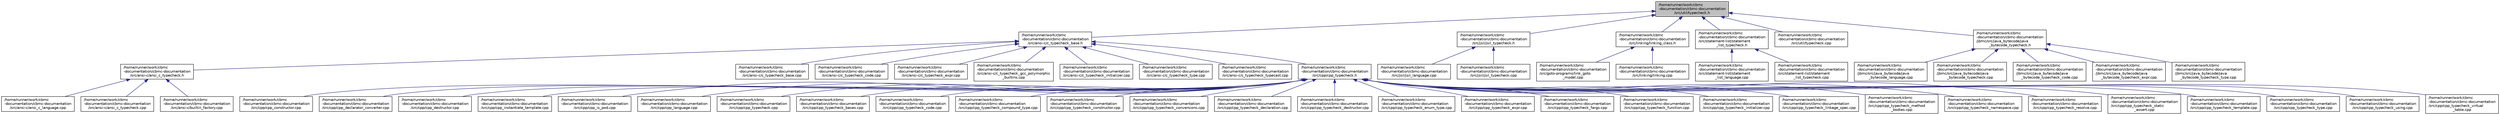 digraph "/home/runner/work/cbmc-documentation/cbmc-documentation/src/util/typecheck.h"
{
 // LATEX_PDF_SIZE
  bgcolor="transparent";
  edge [fontname="Helvetica",fontsize="10",labelfontname="Helvetica",labelfontsize="10"];
  node [fontname="Helvetica",fontsize="10",shape=record];
  Node1 [label="/home/runner/work/cbmc\l-documentation/cbmc-documentation\l/src/util/typecheck.h",height=0.2,width=0.4,color="black", fillcolor="grey75", style="filled", fontcolor="black",tooltip=" "];
  Node1 -> Node2 [dir="back",color="midnightblue",fontsize="10",style="solid",fontname="Helvetica"];
  Node2 [label="/home/runner/work/cbmc\l-documentation/cbmc-documentation\l/src/ansi-c/c_typecheck_base.h",height=0.2,width=0.4,color="black",URL="$c__typecheck__base_8h.html",tooltip=" "];
  Node2 -> Node3 [dir="back",color="midnightblue",fontsize="10",style="solid",fontname="Helvetica"];
  Node3 [label="/home/runner/work/cbmc\l-documentation/cbmc-documentation\l/src/ansi-c/ansi_c_typecheck.h",height=0.2,width=0.4,color="black",URL="$ansi__c__typecheck_8h.html",tooltip=" "];
  Node3 -> Node4 [dir="back",color="midnightblue",fontsize="10",style="solid",fontname="Helvetica"];
  Node4 [label="/home/runner/work/cbmc\l-documentation/cbmc-documentation\l/src/ansi-c/ansi_c_language.cpp",height=0.2,width=0.4,color="black",URL="$ansi__c__language_8cpp.html",tooltip=" "];
  Node3 -> Node5 [dir="back",color="midnightblue",fontsize="10",style="solid",fontname="Helvetica"];
  Node5 [label="/home/runner/work/cbmc\l-documentation/cbmc-documentation\l/src/ansi-c/ansi_c_typecheck.cpp",height=0.2,width=0.4,color="black",URL="$ansi__c__typecheck_8cpp.html",tooltip=" "];
  Node3 -> Node6 [dir="back",color="midnightblue",fontsize="10",style="solid",fontname="Helvetica"];
  Node6 [label="/home/runner/work/cbmc\l-documentation/cbmc-documentation\l/src/ansi-c/builtin_factory.cpp",height=0.2,width=0.4,color="black",URL="$builtin__factory_8cpp.html",tooltip=" "];
  Node2 -> Node7 [dir="back",color="midnightblue",fontsize="10",style="solid",fontname="Helvetica"];
  Node7 [label="/home/runner/work/cbmc\l-documentation/cbmc-documentation\l/src/ansi-c/c_typecheck_base.cpp",height=0.2,width=0.4,color="black",URL="$c__typecheck__base_8cpp.html",tooltip=" "];
  Node2 -> Node8 [dir="back",color="midnightblue",fontsize="10",style="solid",fontname="Helvetica"];
  Node8 [label="/home/runner/work/cbmc\l-documentation/cbmc-documentation\l/src/ansi-c/c_typecheck_code.cpp",height=0.2,width=0.4,color="black",URL="$c__typecheck__code_8cpp.html",tooltip=" "];
  Node2 -> Node9 [dir="back",color="midnightblue",fontsize="10",style="solid",fontname="Helvetica"];
  Node9 [label="/home/runner/work/cbmc\l-documentation/cbmc-documentation\l/src/ansi-c/c_typecheck_expr.cpp",height=0.2,width=0.4,color="black",URL="$c__typecheck__expr_8cpp.html",tooltip=" "];
  Node2 -> Node10 [dir="back",color="midnightblue",fontsize="10",style="solid",fontname="Helvetica"];
  Node10 [label="/home/runner/work/cbmc\l-documentation/cbmc-documentation\l/src/ansi-c/c_typecheck_gcc_polymorphic\l_builtins.cpp",height=0.2,width=0.4,color="black",URL="$c__typecheck__gcc__polymorphic__builtins_8cpp.html",tooltip=" "];
  Node2 -> Node11 [dir="back",color="midnightblue",fontsize="10",style="solid",fontname="Helvetica"];
  Node11 [label="/home/runner/work/cbmc\l-documentation/cbmc-documentation\l/src/ansi-c/c_typecheck_initializer.cpp",height=0.2,width=0.4,color="black",URL="$c__typecheck__initializer_8cpp.html",tooltip=" "];
  Node2 -> Node12 [dir="back",color="midnightblue",fontsize="10",style="solid",fontname="Helvetica"];
  Node12 [label="/home/runner/work/cbmc\l-documentation/cbmc-documentation\l/src/ansi-c/c_typecheck_type.cpp",height=0.2,width=0.4,color="black",URL="$c__typecheck__type_8cpp.html",tooltip=" "];
  Node2 -> Node13 [dir="back",color="midnightblue",fontsize="10",style="solid",fontname="Helvetica"];
  Node13 [label="/home/runner/work/cbmc\l-documentation/cbmc-documentation\l/src/ansi-c/c_typecheck_typecast.cpp",height=0.2,width=0.4,color="black",URL="$c__typecheck__typecast_8cpp.html",tooltip=" "];
  Node2 -> Node14 [dir="back",color="midnightblue",fontsize="10",style="solid",fontname="Helvetica"];
  Node14 [label="/home/runner/work/cbmc\l-documentation/cbmc-documentation\l/src/cpp/cpp_typecheck.h",height=0.2,width=0.4,color="black",URL="$cpp__typecheck_8h.html",tooltip=" "];
  Node14 -> Node15 [dir="back",color="midnightblue",fontsize="10",style="solid",fontname="Helvetica"];
  Node15 [label="/home/runner/work/cbmc\l-documentation/cbmc-documentation\l/src/cpp/cpp_constructor.cpp",height=0.2,width=0.4,color="black",URL="$cpp__constructor_8cpp.html",tooltip=" "];
  Node14 -> Node16 [dir="back",color="midnightblue",fontsize="10",style="solid",fontname="Helvetica"];
  Node16 [label="/home/runner/work/cbmc\l-documentation/cbmc-documentation\l/src/cpp/cpp_declarator_converter.cpp",height=0.2,width=0.4,color="black",URL="$cpp__declarator__converter_8cpp.html",tooltip=" "];
  Node14 -> Node17 [dir="back",color="midnightblue",fontsize="10",style="solid",fontname="Helvetica"];
  Node17 [label="/home/runner/work/cbmc\l-documentation/cbmc-documentation\l/src/cpp/cpp_destructor.cpp",height=0.2,width=0.4,color="black",URL="$cpp__destructor_8cpp.html",tooltip=" "];
  Node14 -> Node18 [dir="back",color="midnightblue",fontsize="10",style="solid",fontname="Helvetica"];
  Node18 [label="/home/runner/work/cbmc\l-documentation/cbmc-documentation\l/src/cpp/cpp_instantiate_template.cpp",height=0.2,width=0.4,color="black",URL="$cpp__instantiate__template_8cpp.html",tooltip=" "];
  Node14 -> Node19 [dir="back",color="midnightblue",fontsize="10",style="solid",fontname="Helvetica"];
  Node19 [label="/home/runner/work/cbmc\l-documentation/cbmc-documentation\l/src/cpp/cpp_is_pod.cpp",height=0.2,width=0.4,color="black",URL="$cpp__is__pod_8cpp.html",tooltip=" "];
  Node14 -> Node20 [dir="back",color="midnightblue",fontsize="10",style="solid",fontname="Helvetica"];
  Node20 [label="/home/runner/work/cbmc\l-documentation/cbmc-documentation\l/src/cpp/cpp_language.cpp",height=0.2,width=0.4,color="black",URL="$cpp__language_8cpp.html",tooltip=" "];
  Node14 -> Node21 [dir="back",color="midnightblue",fontsize="10",style="solid",fontname="Helvetica"];
  Node21 [label="/home/runner/work/cbmc\l-documentation/cbmc-documentation\l/src/cpp/cpp_typecheck.cpp",height=0.2,width=0.4,color="black",URL="$cpp__typecheck_8cpp.html",tooltip=" "];
  Node14 -> Node22 [dir="back",color="midnightblue",fontsize="10",style="solid",fontname="Helvetica"];
  Node22 [label="/home/runner/work/cbmc\l-documentation/cbmc-documentation\l/src/cpp/cpp_typecheck_bases.cpp",height=0.2,width=0.4,color="black",URL="$cpp__typecheck__bases_8cpp.html",tooltip=" "];
  Node14 -> Node23 [dir="back",color="midnightblue",fontsize="10",style="solid",fontname="Helvetica"];
  Node23 [label="/home/runner/work/cbmc\l-documentation/cbmc-documentation\l/src/cpp/cpp_typecheck_code.cpp",height=0.2,width=0.4,color="black",URL="$cpp__typecheck__code_8cpp.html",tooltip=" "];
  Node14 -> Node24 [dir="back",color="midnightblue",fontsize="10",style="solid",fontname="Helvetica"];
  Node24 [label="/home/runner/work/cbmc\l-documentation/cbmc-documentation\l/src/cpp/cpp_typecheck_compound_type.cpp",height=0.2,width=0.4,color="black",URL="$cpp__typecheck__compound__type_8cpp.html",tooltip=" "];
  Node14 -> Node25 [dir="back",color="midnightblue",fontsize="10",style="solid",fontname="Helvetica"];
  Node25 [label="/home/runner/work/cbmc\l-documentation/cbmc-documentation\l/src/cpp/cpp_typecheck_constructor.cpp",height=0.2,width=0.4,color="black",URL="$cpp__typecheck__constructor_8cpp.html",tooltip=" "];
  Node14 -> Node26 [dir="back",color="midnightblue",fontsize="10",style="solid",fontname="Helvetica"];
  Node26 [label="/home/runner/work/cbmc\l-documentation/cbmc-documentation\l/src/cpp/cpp_typecheck_conversions.cpp",height=0.2,width=0.4,color="black",URL="$cpp__typecheck__conversions_8cpp.html",tooltip=" "];
  Node14 -> Node27 [dir="back",color="midnightblue",fontsize="10",style="solid",fontname="Helvetica"];
  Node27 [label="/home/runner/work/cbmc\l-documentation/cbmc-documentation\l/src/cpp/cpp_typecheck_declaration.cpp",height=0.2,width=0.4,color="black",URL="$cpp__typecheck__declaration_8cpp.html",tooltip=" "];
  Node14 -> Node28 [dir="back",color="midnightblue",fontsize="10",style="solid",fontname="Helvetica"];
  Node28 [label="/home/runner/work/cbmc\l-documentation/cbmc-documentation\l/src/cpp/cpp_typecheck_destructor.cpp",height=0.2,width=0.4,color="black",URL="$cpp__typecheck__destructor_8cpp.html",tooltip=" "];
  Node14 -> Node29 [dir="back",color="midnightblue",fontsize="10",style="solid",fontname="Helvetica"];
  Node29 [label="/home/runner/work/cbmc\l-documentation/cbmc-documentation\l/src/cpp/cpp_typecheck_enum_type.cpp",height=0.2,width=0.4,color="black",URL="$cpp__typecheck__enum__type_8cpp.html",tooltip=" "];
  Node14 -> Node30 [dir="back",color="midnightblue",fontsize="10",style="solid",fontname="Helvetica"];
  Node30 [label="/home/runner/work/cbmc\l-documentation/cbmc-documentation\l/src/cpp/cpp_typecheck_expr.cpp",height=0.2,width=0.4,color="black",URL="$cpp__typecheck__expr_8cpp.html",tooltip=" "];
  Node14 -> Node31 [dir="back",color="midnightblue",fontsize="10",style="solid",fontname="Helvetica"];
  Node31 [label="/home/runner/work/cbmc\l-documentation/cbmc-documentation\l/src/cpp/cpp_typecheck_fargs.cpp",height=0.2,width=0.4,color="black",URL="$cpp__typecheck__fargs_8cpp.html",tooltip=" "];
  Node14 -> Node32 [dir="back",color="midnightblue",fontsize="10",style="solid",fontname="Helvetica"];
  Node32 [label="/home/runner/work/cbmc\l-documentation/cbmc-documentation\l/src/cpp/cpp_typecheck_function.cpp",height=0.2,width=0.4,color="black",URL="$cpp__typecheck__function_8cpp.html",tooltip=" "];
  Node14 -> Node33 [dir="back",color="midnightblue",fontsize="10",style="solid",fontname="Helvetica"];
  Node33 [label="/home/runner/work/cbmc\l-documentation/cbmc-documentation\l/src/cpp/cpp_typecheck_initializer.cpp",height=0.2,width=0.4,color="black",URL="$cpp__typecheck__initializer_8cpp.html",tooltip=" "];
  Node14 -> Node34 [dir="back",color="midnightblue",fontsize="10",style="solid",fontname="Helvetica"];
  Node34 [label="/home/runner/work/cbmc\l-documentation/cbmc-documentation\l/src/cpp/cpp_typecheck_linkage_spec.cpp",height=0.2,width=0.4,color="black",URL="$cpp__typecheck__linkage__spec_8cpp.html",tooltip=" "];
  Node14 -> Node35 [dir="back",color="midnightblue",fontsize="10",style="solid",fontname="Helvetica"];
  Node35 [label="/home/runner/work/cbmc\l-documentation/cbmc-documentation\l/src/cpp/cpp_typecheck_method\l_bodies.cpp",height=0.2,width=0.4,color="black",URL="$cpp__typecheck__method__bodies_8cpp.html",tooltip=" "];
  Node14 -> Node36 [dir="back",color="midnightblue",fontsize="10",style="solid",fontname="Helvetica"];
  Node36 [label="/home/runner/work/cbmc\l-documentation/cbmc-documentation\l/src/cpp/cpp_typecheck_namespace.cpp",height=0.2,width=0.4,color="black",URL="$cpp__typecheck__namespace_8cpp.html",tooltip=" "];
  Node14 -> Node37 [dir="back",color="midnightblue",fontsize="10",style="solid",fontname="Helvetica"];
  Node37 [label="/home/runner/work/cbmc\l-documentation/cbmc-documentation\l/src/cpp/cpp_typecheck_resolve.cpp",height=0.2,width=0.4,color="black",URL="$cpp__typecheck__resolve_8cpp.html",tooltip=" "];
  Node14 -> Node38 [dir="back",color="midnightblue",fontsize="10",style="solid",fontname="Helvetica"];
  Node38 [label="/home/runner/work/cbmc\l-documentation/cbmc-documentation\l/src/cpp/cpp_typecheck_static\l_assert.cpp",height=0.2,width=0.4,color="black",URL="$cpp__typecheck__static__assert_8cpp.html",tooltip=" "];
  Node14 -> Node39 [dir="back",color="midnightblue",fontsize="10",style="solid",fontname="Helvetica"];
  Node39 [label="/home/runner/work/cbmc\l-documentation/cbmc-documentation\l/src/cpp/cpp_typecheck_template.cpp",height=0.2,width=0.4,color="black",URL="$cpp__typecheck__template_8cpp.html",tooltip=" "];
  Node14 -> Node40 [dir="back",color="midnightblue",fontsize="10",style="solid",fontname="Helvetica"];
  Node40 [label="/home/runner/work/cbmc\l-documentation/cbmc-documentation\l/src/cpp/cpp_typecheck_type.cpp",height=0.2,width=0.4,color="black",URL="$cpp__typecheck__type_8cpp.html",tooltip=" "];
  Node14 -> Node41 [dir="back",color="midnightblue",fontsize="10",style="solid",fontname="Helvetica"];
  Node41 [label="/home/runner/work/cbmc\l-documentation/cbmc-documentation\l/src/cpp/cpp_typecheck_using.cpp",height=0.2,width=0.4,color="black",URL="$cpp__typecheck__using_8cpp.html",tooltip=" "];
  Node14 -> Node42 [dir="back",color="midnightblue",fontsize="10",style="solid",fontname="Helvetica"];
  Node42 [label="/home/runner/work/cbmc\l-documentation/cbmc-documentation\l/src/cpp/cpp_typecheck_virtual\l_table.cpp",height=0.2,width=0.4,color="black",URL="$cpp__typecheck__virtual__table_8cpp.html",tooltip=" "];
  Node1 -> Node43 [dir="back",color="midnightblue",fontsize="10",style="solid",fontname="Helvetica"];
  Node43 [label="/home/runner/work/cbmc\l-documentation/cbmc-documentation\l/src/jsil/jsil_typecheck.h",height=0.2,width=0.4,color="black",URL="$jsil__typecheck_8h.html",tooltip=" "];
  Node43 -> Node44 [dir="back",color="midnightblue",fontsize="10",style="solid",fontname="Helvetica"];
  Node44 [label="/home/runner/work/cbmc\l-documentation/cbmc-documentation\l/src/jsil/jsil_language.cpp",height=0.2,width=0.4,color="black",URL="$jsil__language_8cpp.html",tooltip=" "];
  Node43 -> Node45 [dir="back",color="midnightblue",fontsize="10",style="solid",fontname="Helvetica"];
  Node45 [label="/home/runner/work/cbmc\l-documentation/cbmc-documentation\l/src/jsil/jsil_typecheck.cpp",height=0.2,width=0.4,color="black",URL="$jsil__typecheck_8cpp.html",tooltip=" "];
  Node1 -> Node46 [dir="back",color="midnightblue",fontsize="10",style="solid",fontname="Helvetica"];
  Node46 [label="/home/runner/work/cbmc\l-documentation/cbmc-documentation\l/src/linking/linking_class.h",height=0.2,width=0.4,color="black",URL="$linking__class_8h.html",tooltip=" "];
  Node46 -> Node47 [dir="back",color="midnightblue",fontsize="10",style="solid",fontname="Helvetica"];
  Node47 [label="/home/runner/work/cbmc\l-documentation/cbmc-documentation\l/src/goto-programs/link_goto\l_model.cpp",height=0.2,width=0.4,color="black",URL="$link__goto__model_8cpp.html",tooltip=" "];
  Node46 -> Node48 [dir="back",color="midnightblue",fontsize="10",style="solid",fontname="Helvetica"];
  Node48 [label="/home/runner/work/cbmc\l-documentation/cbmc-documentation\l/src/linking/linking.cpp",height=0.2,width=0.4,color="black",URL="$linking_8cpp.html",tooltip=" "];
  Node1 -> Node49 [dir="back",color="midnightblue",fontsize="10",style="solid",fontname="Helvetica"];
  Node49 [label="/home/runner/work/cbmc\l-documentation/cbmc-documentation\l/src/statement-list/statement\l_list_typecheck.h",height=0.2,width=0.4,color="black",URL="$statement__list__typecheck_8h.html",tooltip=" "];
  Node49 -> Node50 [dir="back",color="midnightblue",fontsize="10",style="solid",fontname="Helvetica"];
  Node50 [label="/home/runner/work/cbmc\l-documentation/cbmc-documentation\l/src/statement-list/statement\l_list_language.cpp",height=0.2,width=0.4,color="black",URL="$statement__list__language_8cpp.html",tooltip=" "];
  Node49 -> Node51 [dir="back",color="midnightblue",fontsize="10",style="solid",fontname="Helvetica"];
  Node51 [label="/home/runner/work/cbmc\l-documentation/cbmc-documentation\l/src/statement-list/statement\l_list_typecheck.cpp",height=0.2,width=0.4,color="black",URL="$statement__list__typecheck_8cpp.html",tooltip=" "];
  Node1 -> Node52 [dir="back",color="midnightblue",fontsize="10",style="solid",fontname="Helvetica"];
  Node52 [label="/home/runner/work/cbmc\l-documentation/cbmc-documentation\l/src/util/typecheck.cpp",height=0.2,width=0.4,color="black",URL="$typecheck_8cpp.html",tooltip=" "];
  Node1 -> Node53 [dir="back",color="midnightblue",fontsize="10",style="solid",fontname="Helvetica"];
  Node53 [label="/home/runner/work/cbmc\l-documentation/cbmc-documentation\l/jbmc/src/java_bytecode/java\l_bytecode_typecheck.h",height=0.2,width=0.4,color="black",URL="$java__bytecode__typecheck_8h.html",tooltip=" "];
  Node53 -> Node54 [dir="back",color="midnightblue",fontsize="10",style="solid",fontname="Helvetica"];
  Node54 [label="/home/runner/work/cbmc\l-documentation/cbmc-documentation\l/jbmc/src/java_bytecode/java\l_bytecode_language.cpp",height=0.2,width=0.4,color="black",URL="$java__bytecode__language_8cpp.html",tooltip=" "];
  Node53 -> Node55 [dir="back",color="midnightblue",fontsize="10",style="solid",fontname="Helvetica"];
  Node55 [label="/home/runner/work/cbmc\l-documentation/cbmc-documentation\l/jbmc/src/java_bytecode/java\l_bytecode_typecheck.cpp",height=0.2,width=0.4,color="black",URL="$java__bytecode__typecheck_8cpp.html",tooltip=" "];
  Node53 -> Node56 [dir="back",color="midnightblue",fontsize="10",style="solid",fontname="Helvetica"];
  Node56 [label="/home/runner/work/cbmc\l-documentation/cbmc-documentation\l/jbmc/src/java_bytecode/java\l_bytecode_typecheck_code.cpp",height=0.2,width=0.4,color="black",URL="$java__bytecode__typecheck__code_8cpp.html",tooltip=" "];
  Node53 -> Node57 [dir="back",color="midnightblue",fontsize="10",style="solid",fontname="Helvetica"];
  Node57 [label="/home/runner/work/cbmc\l-documentation/cbmc-documentation\l/jbmc/src/java_bytecode/java\l_bytecode_typecheck_expr.cpp",height=0.2,width=0.4,color="black",URL="$java__bytecode__typecheck__expr_8cpp.html",tooltip=" "];
  Node53 -> Node58 [dir="back",color="midnightblue",fontsize="10",style="solid",fontname="Helvetica"];
  Node58 [label="/home/runner/work/cbmc\l-documentation/cbmc-documentation\l/jbmc/src/java_bytecode/java\l_bytecode_typecheck_type.cpp",height=0.2,width=0.4,color="black",URL="$java__bytecode__typecheck__type_8cpp.html",tooltip=" "];
}
